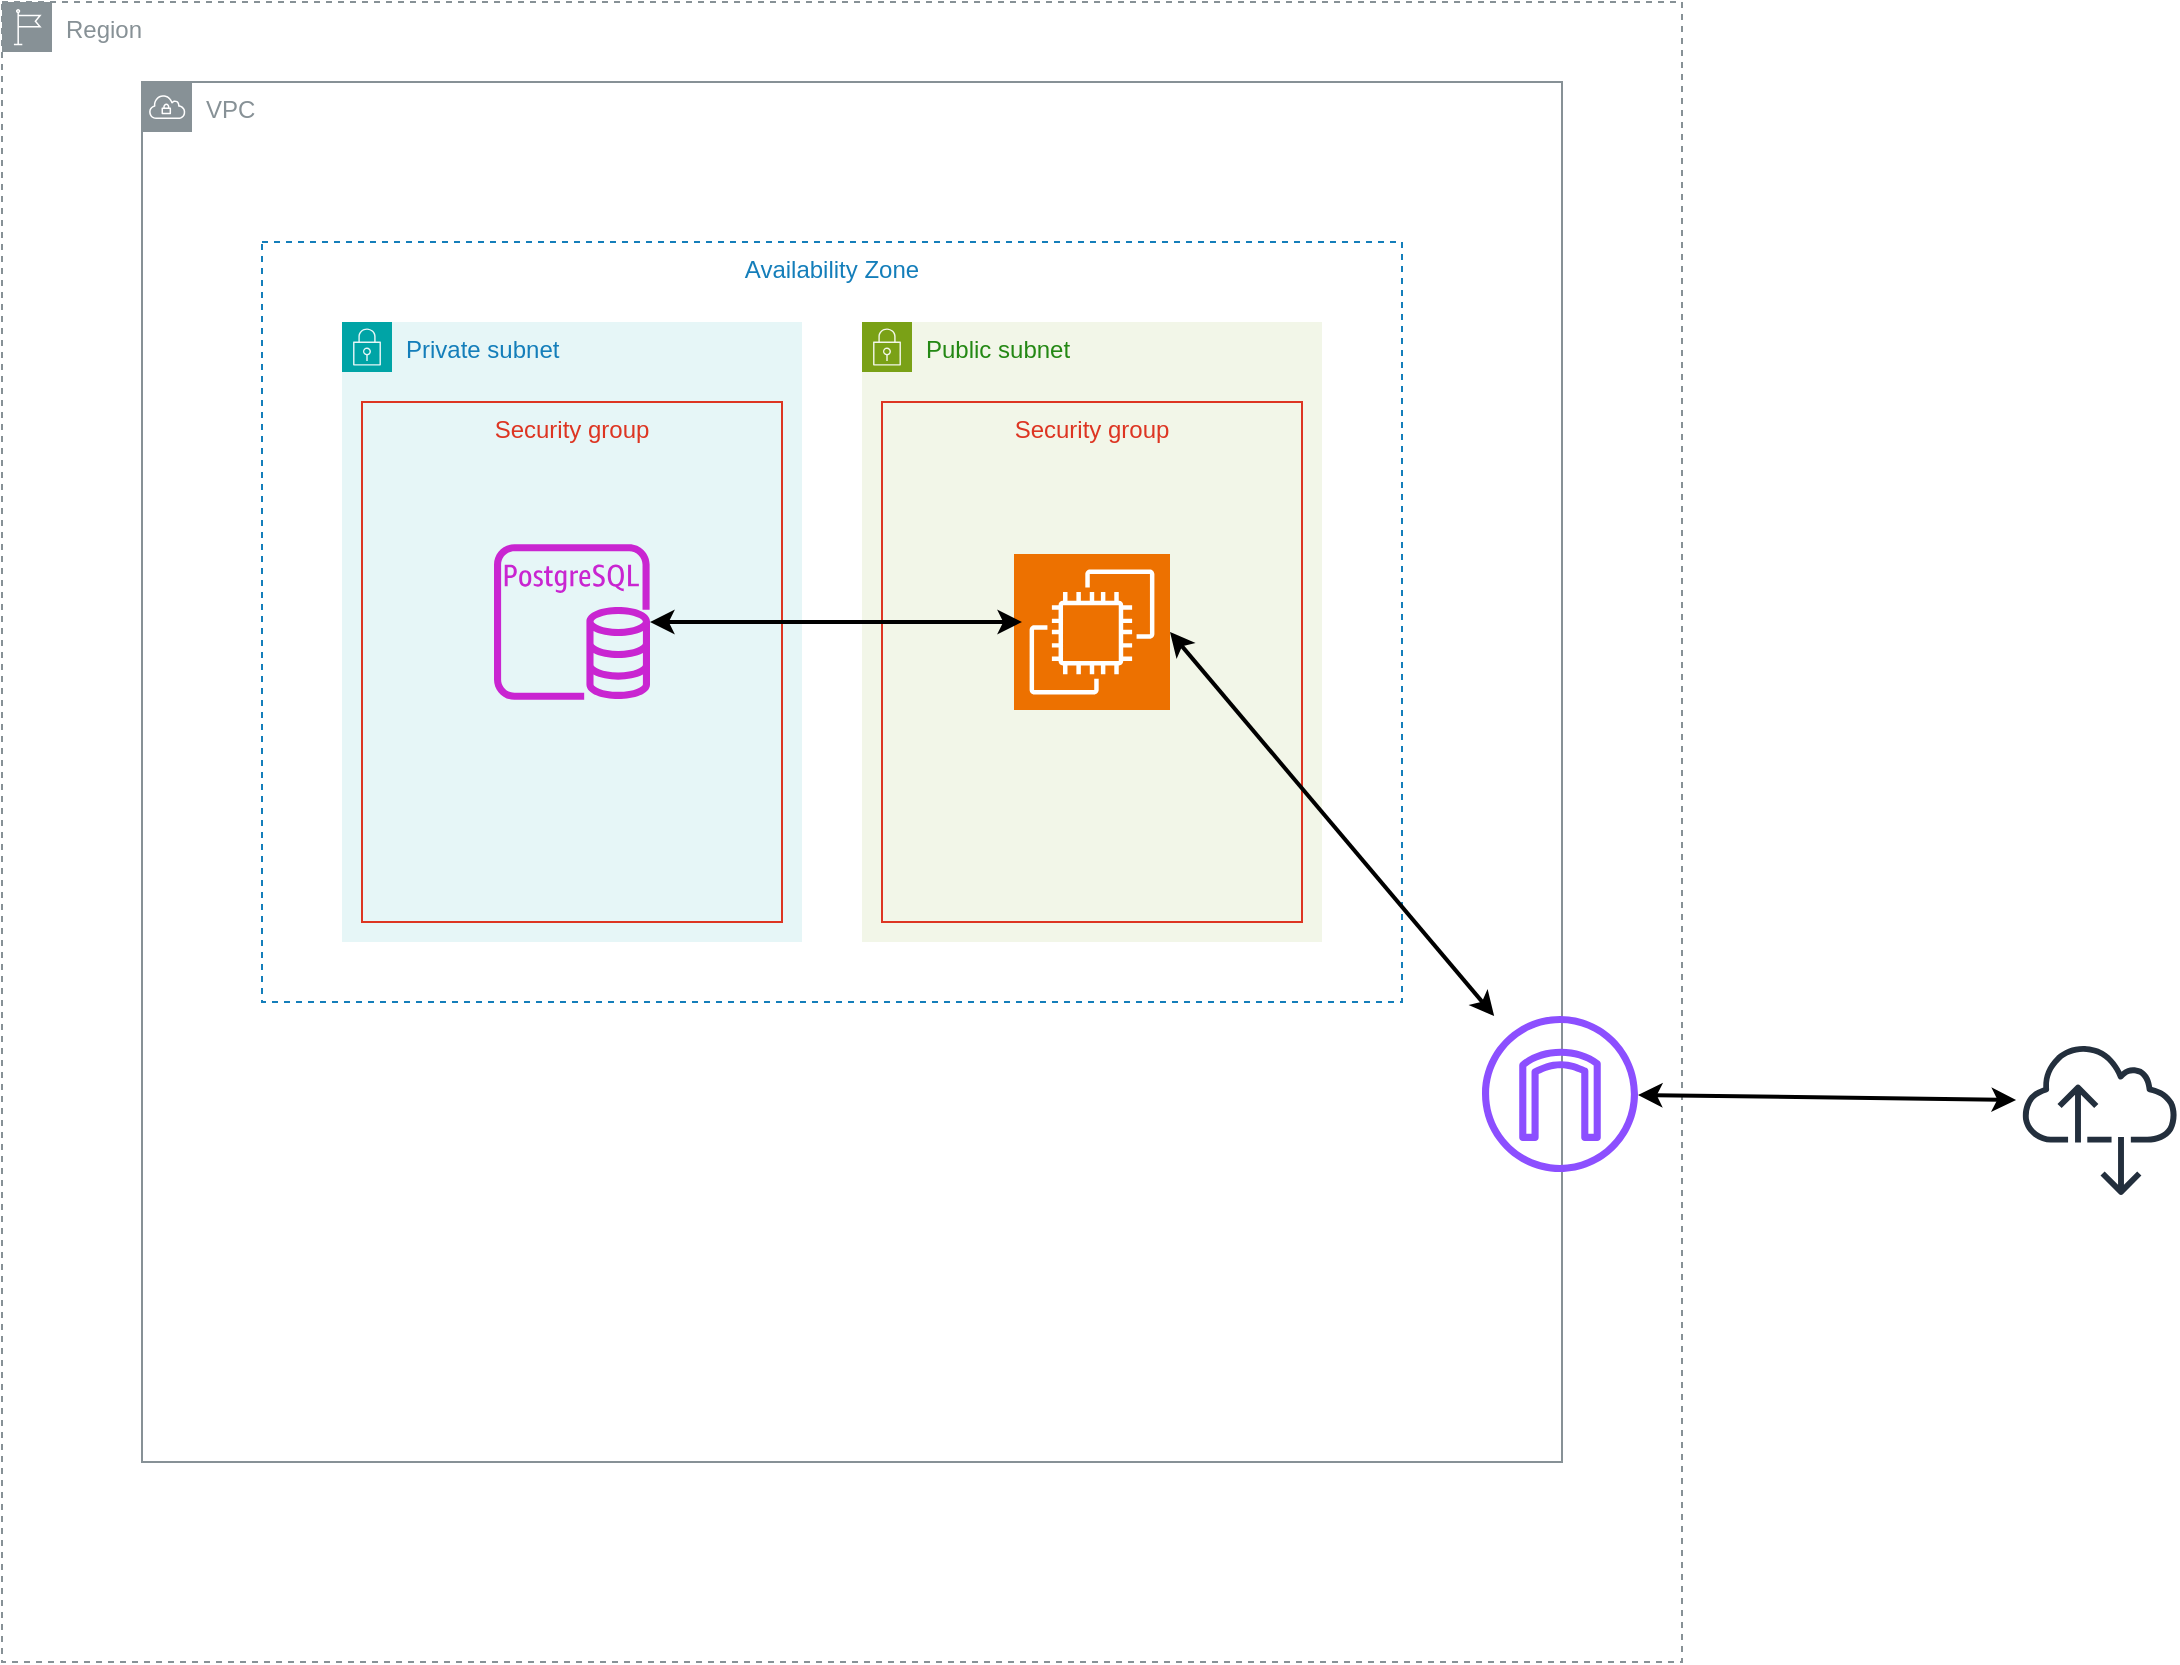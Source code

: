 <mxfile version="24.2.2" type="device">
  <diagram name="Page-1" id="lboIR2GhSOGpaluGYACq">
    <mxGraphModel dx="1393" dy="886" grid="1" gridSize="10" guides="1" tooltips="1" connect="1" arrows="1" fold="1" page="1" pageScale="1" pageWidth="827" pageHeight="1169" math="0" shadow="0">
      <root>
        <mxCell id="0" />
        <mxCell id="1" parent="0" />
        <mxCell id="ROcI5Rx2MApUV2PFVbfn-1" value="Region" style="sketch=0;outlineConnect=0;gradientColor=none;html=1;whiteSpace=wrap;fontSize=12;fontStyle=0;shape=mxgraph.aws4.group;grIcon=mxgraph.aws4.group_region;strokeColor=#879196;fillColor=default;verticalAlign=top;align=left;spacingLeft=30;fontColor=#879196;dashed=1;" vertex="1" parent="1">
          <mxGeometry width="840" height="830" as="geometry" />
        </mxCell>
        <mxCell id="ROcI5Rx2MApUV2PFVbfn-2" value="VPC" style="sketch=0;outlineConnect=0;gradientColor=none;html=1;whiteSpace=wrap;fontSize=12;fontStyle=0;shape=mxgraph.aws4.group;grIcon=mxgraph.aws4.group_vpc;strokeColor=#879196;fillColor=none;verticalAlign=top;align=left;spacingLeft=30;fontColor=#879196;dashed=0;" vertex="1" parent="1">
          <mxGeometry x="70" y="40" width="710" height="690" as="geometry" />
        </mxCell>
        <mxCell id="ROcI5Rx2MApUV2PFVbfn-3" value="Private subnet" style="points=[[0,0],[0.25,0],[0.5,0],[0.75,0],[1,0],[1,0.25],[1,0.5],[1,0.75],[1,1],[0.75,1],[0.5,1],[0.25,1],[0,1],[0,0.75],[0,0.5],[0,0.25]];outlineConnect=0;gradientColor=none;html=1;whiteSpace=wrap;fontSize=12;fontStyle=0;container=1;pointerEvents=0;collapsible=0;recursiveResize=0;shape=mxgraph.aws4.group;grIcon=mxgraph.aws4.group_security_group;grStroke=0;strokeColor=#00A4A6;fillColor=#E6F6F7;verticalAlign=top;align=left;spacingLeft=30;fontColor=#147EBA;dashed=0;" vertex="1" parent="1">
          <mxGeometry x="170" y="160" width="230" height="310" as="geometry" />
        </mxCell>
        <mxCell id="ROcI5Rx2MApUV2PFVbfn-4" value="Public subnet" style="points=[[0,0],[0.25,0],[0.5,0],[0.75,0],[1,0],[1,0.25],[1,0.5],[1,0.75],[1,1],[0.75,1],[0.5,1],[0.25,1],[0,1],[0,0.75],[0,0.5],[0,0.25]];outlineConnect=0;gradientColor=none;html=1;whiteSpace=wrap;fontSize=12;fontStyle=0;container=1;pointerEvents=0;collapsible=0;recursiveResize=0;shape=mxgraph.aws4.group;grIcon=mxgraph.aws4.group_security_group;grStroke=0;strokeColor=#7AA116;fillColor=#F2F6E8;verticalAlign=top;align=left;spacingLeft=30;fontColor=#248814;dashed=0;" vertex="1" parent="1">
          <mxGeometry x="430" y="160" width="230" height="310" as="geometry" />
        </mxCell>
        <mxCell id="ROcI5Rx2MApUV2PFVbfn-5" value="Availability Zone" style="fillColor=none;strokeColor=#147EBA;dashed=1;verticalAlign=top;fontStyle=0;fontColor=#147EBA;whiteSpace=wrap;html=1;" vertex="1" parent="1">
          <mxGeometry x="130" y="120" width="570" height="380" as="geometry" />
        </mxCell>
        <mxCell id="ROcI5Rx2MApUV2PFVbfn-6" value="Security group" style="fillColor=none;strokeColor=#DD3522;verticalAlign=top;fontStyle=0;fontColor=#DD3522;whiteSpace=wrap;html=1;" vertex="1" parent="1">
          <mxGeometry x="180" y="200" width="210" height="260" as="geometry" />
        </mxCell>
        <mxCell id="ROcI5Rx2MApUV2PFVbfn-7" value="Security group" style="fillColor=none;strokeColor=#DD3522;verticalAlign=top;fontStyle=0;fontColor=#DD3522;whiteSpace=wrap;html=1;" vertex="1" parent="1">
          <mxGeometry x="440" y="200" width="210" height="260" as="geometry" />
        </mxCell>
        <mxCell id="ROcI5Rx2MApUV2PFVbfn-8" value="" style="sketch=0;points=[[0,0,0],[0.25,0,0],[0.5,0,0],[0.75,0,0],[1,0,0],[0,1,0],[0.25,1,0],[0.5,1,0],[0.75,1,0],[1,1,0],[0,0.25,0],[0,0.5,0],[0,0.75,0],[1,0.25,0],[1,0.5,0],[1,0.75,0]];outlineConnect=0;fontColor=#232F3E;fillColor=#ED7100;strokeColor=#ffffff;dashed=0;verticalLabelPosition=bottom;verticalAlign=top;align=center;html=1;fontSize=12;fontStyle=0;aspect=fixed;shape=mxgraph.aws4.resourceIcon;resIcon=mxgraph.aws4.ec2;" vertex="1" parent="1">
          <mxGeometry x="506" y="276" width="78" height="78" as="geometry" />
        </mxCell>
        <mxCell id="ROcI5Rx2MApUV2PFVbfn-9" value="" style="sketch=0;outlineConnect=0;fontColor=#232F3E;gradientColor=none;fillColor=#C925D1;strokeColor=none;dashed=0;verticalLabelPosition=bottom;verticalAlign=top;align=center;html=1;fontSize=12;fontStyle=0;aspect=fixed;pointerEvents=1;shape=mxgraph.aws4.rds_postgresql_instance;" vertex="1" parent="1">
          <mxGeometry x="246" y="271" width="78" height="78" as="geometry" />
        </mxCell>
        <mxCell id="ROcI5Rx2MApUV2PFVbfn-10" value="" style="endArrow=classic;startArrow=classic;html=1;rounded=0;strokeWidth=2;" edge="1" parent="1" source="ROcI5Rx2MApUV2PFVbfn-9">
          <mxGeometry width="50" height="50" relative="1" as="geometry">
            <mxPoint x="350" y="321" as="sourcePoint" />
            <mxPoint x="510" y="310" as="targetPoint" />
          </mxGeometry>
        </mxCell>
        <mxCell id="ROcI5Rx2MApUV2PFVbfn-11" value="" style="sketch=0;outlineConnect=0;fontColor=#232F3E;gradientColor=none;fillColor=#8C4FFF;strokeColor=none;dashed=0;verticalLabelPosition=bottom;verticalAlign=top;align=center;html=1;fontSize=12;fontStyle=0;aspect=fixed;pointerEvents=1;shape=mxgraph.aws4.internet_gateway;" vertex="1" parent="1">
          <mxGeometry x="740" y="507" width="78" height="78" as="geometry" />
        </mxCell>
        <mxCell id="ROcI5Rx2MApUV2PFVbfn-13" value="" style="endArrow=classic;startArrow=classic;html=1;rounded=0;exitX=1;exitY=0.5;exitDx=0;exitDy=0;exitPerimeter=0;strokeWidth=2;" edge="1" parent="1" source="ROcI5Rx2MApUV2PFVbfn-8" target="ROcI5Rx2MApUV2PFVbfn-11">
          <mxGeometry width="50" height="50" relative="1" as="geometry">
            <mxPoint x="590" y="450" as="sourcePoint" />
            <mxPoint x="640" y="400" as="targetPoint" />
          </mxGeometry>
        </mxCell>
        <mxCell id="ROcI5Rx2MApUV2PFVbfn-14" value="" style="sketch=0;outlineConnect=0;fontColor=#232F3E;gradientColor=none;fillColor=#232F3D;strokeColor=none;dashed=0;verticalLabelPosition=bottom;verticalAlign=top;align=center;html=1;fontSize=12;fontStyle=0;aspect=fixed;pointerEvents=1;shape=mxgraph.aws4.internet_alt2;" vertex="1" parent="1">
          <mxGeometry x="1010" y="520" width="78" height="78" as="geometry" />
        </mxCell>
        <mxCell id="ROcI5Rx2MApUV2PFVbfn-15" value="" style="endArrow=classic;startArrow=classic;html=1;rounded=0;entryX=-0.038;entryY=0.366;entryDx=0;entryDy=0;entryPerimeter=0;strokeWidth=2;" edge="1" parent="1" source="ROcI5Rx2MApUV2PFVbfn-11" target="ROcI5Rx2MApUV2PFVbfn-14">
          <mxGeometry width="50" height="50" relative="1" as="geometry">
            <mxPoint x="890" y="570" as="sourcePoint" />
            <mxPoint x="940" y="520" as="targetPoint" />
          </mxGeometry>
        </mxCell>
      </root>
    </mxGraphModel>
  </diagram>
</mxfile>
